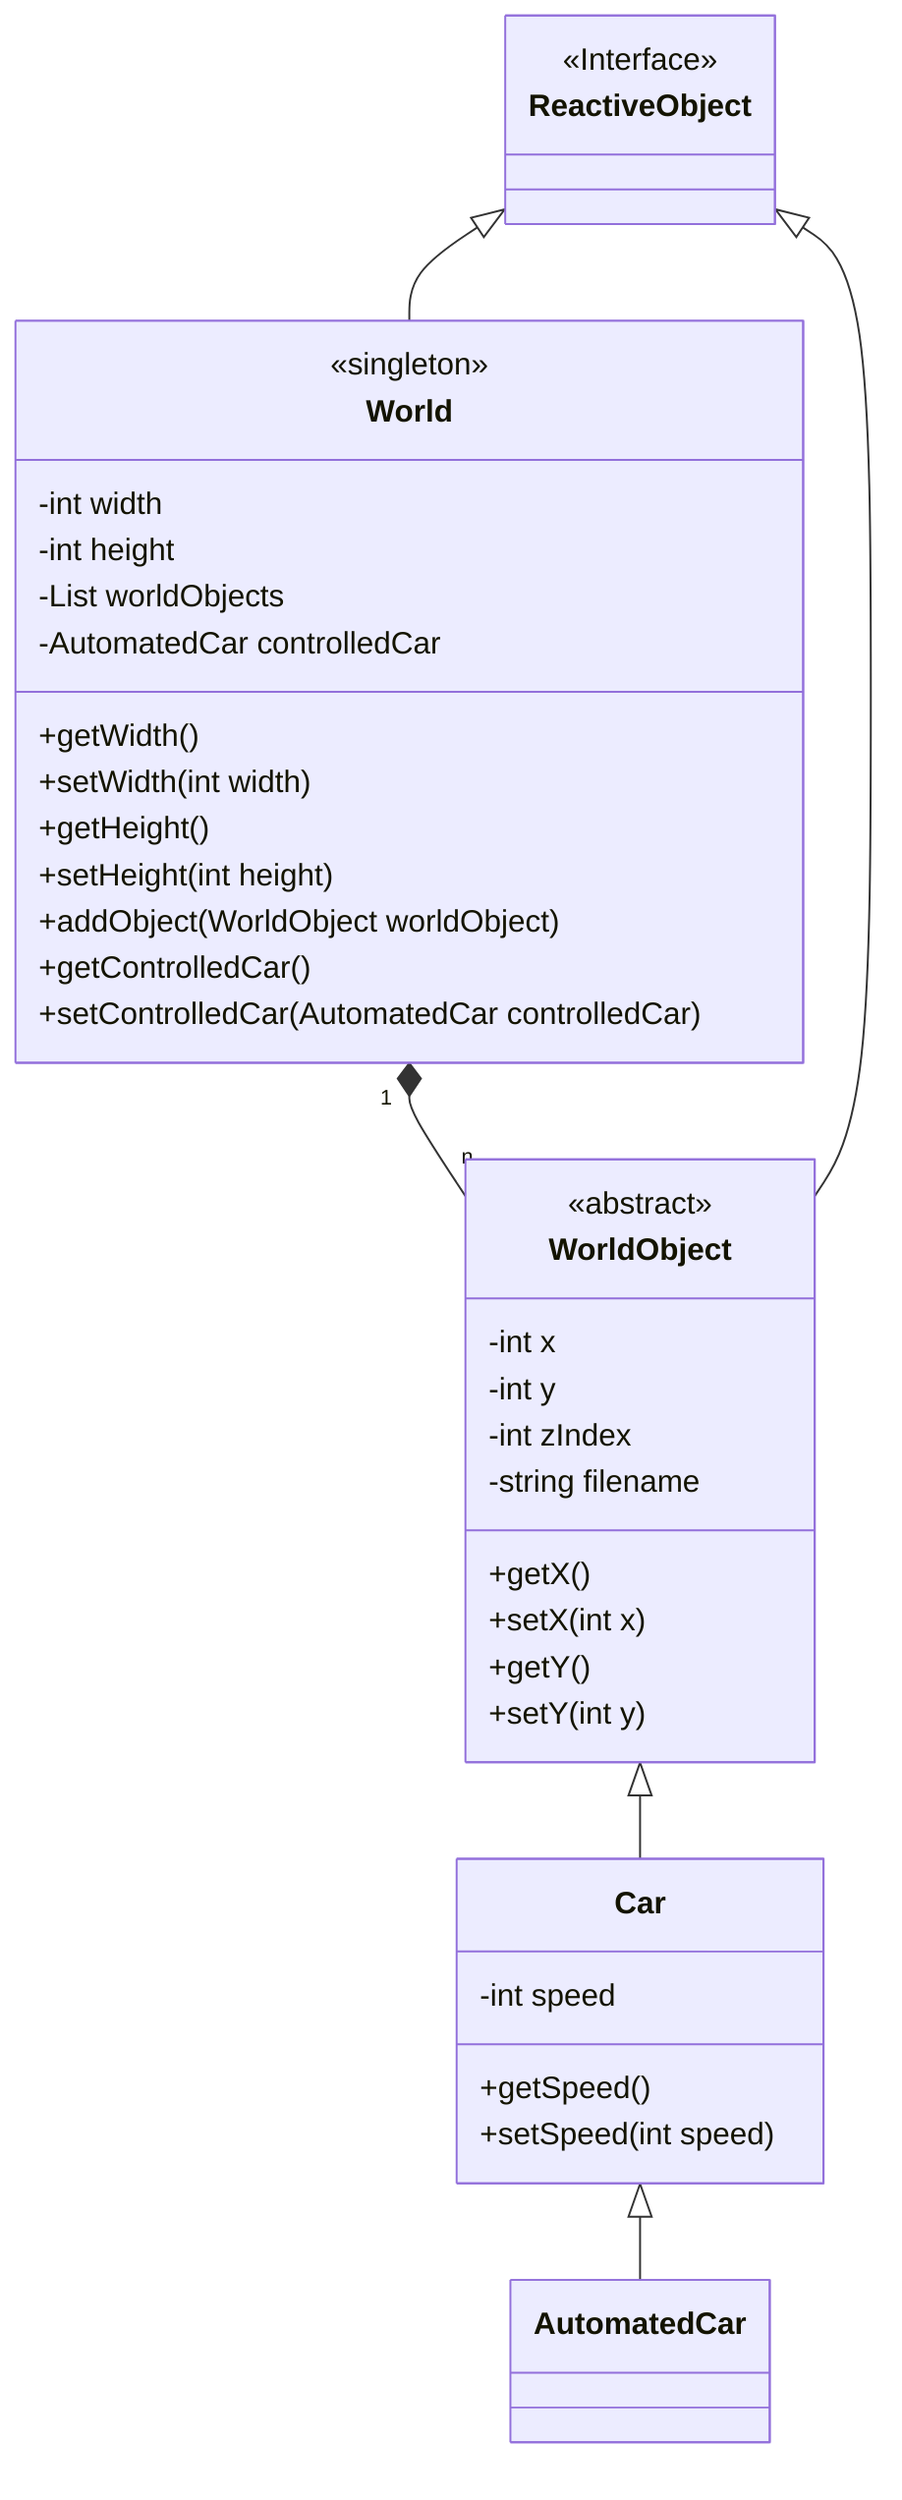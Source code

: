 classDiagram
    World "1" *-- "n" WorldObject
    WorldObject <|-- Car
    Car <|-- AutomatedCar
    ReactiveObject <|-- World
    ReactiveObject <|-- WorldObject

    class ReactiveObject {
    <<Interface>>
    }
    class World {
    <<singleton>>
        -int width
        -int height
        -List<WorldObject> worldObjects
        -AutomatedCar controlledCar
        +getWidth()
        +setWidth(int width)
        +getHeight()
        +setHeight(int height)
        +addObject(WorldObject worldObject)
        +getControlledCar()
        +setControlledCar(AutomatedCar controlledCar)
    }

    class WorldObject {
    <<abstract>>
        -int x
        -int y
        -int zIndex
        -string filename
        +getX()
        +setX(int x)
        +getY()
        +setY(int y)
    }

    class Car {
        -int speed
        +getSpeed()
        +setSpeed(int speed)
    }

    class AutomatedCar {
    }